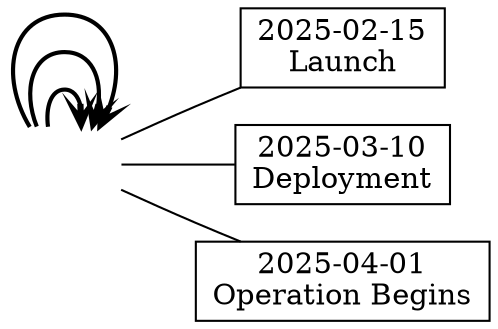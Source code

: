digraph ArrowTimeline {
    rankdir=LR;
    node [shape=plaintext];

    // Timeline arrow
    " " -> " " -> " " -> " " [arrowhead=vee, penwidth=2];

    // Events below the timeline
    "2025-02-15\nLaunch" [shape=box];
    "2025-03-10\nDeployment" [shape=box];
    "2025-04-01\nOperation Begins" [shape=box];

    // Positioning below
    " " -> "2025-02-15\nLaunch" [dir=none];
    " " -> "2025-03-10\nDeployment" [dir=none];
    " " -> "2025-04-01\nOperation Begins" [dir=none];
}
